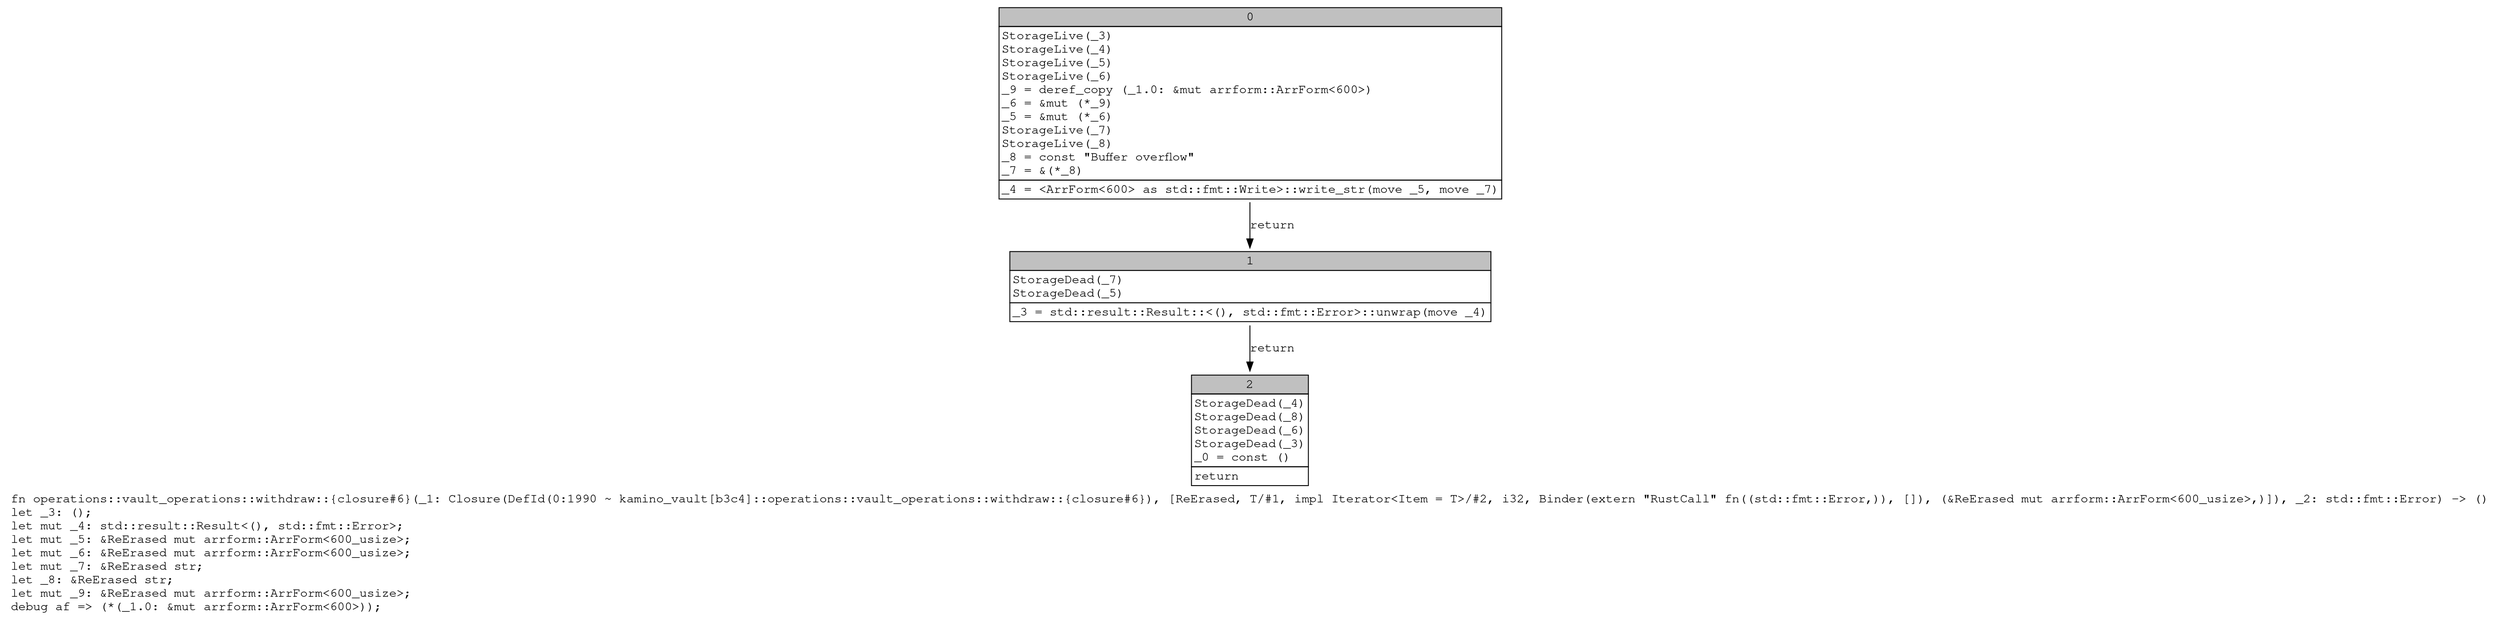 digraph Mir_0_1990 {
    graph [fontname="Courier, monospace"];
    node [fontname="Courier, monospace"];
    edge [fontname="Courier, monospace"];
    label=<fn operations::vault_operations::withdraw::{closure#6}(_1: Closure(DefId(0:1990 ~ kamino_vault[b3c4]::operations::vault_operations::withdraw::{closure#6}), [ReErased, T/#1, impl Iterator&lt;Item = T&gt;/#2, i32, Binder(extern &quot;RustCall&quot; fn((std::fmt::Error,)), []), (&amp;ReErased mut arrform::ArrForm&lt;600_usize&gt;,)]), _2: std::fmt::Error) -&gt; ()<br align="left"/>let _3: ();<br align="left"/>let mut _4: std::result::Result&lt;(), std::fmt::Error&gt;;<br align="left"/>let mut _5: &amp;ReErased mut arrform::ArrForm&lt;600_usize&gt;;<br align="left"/>let mut _6: &amp;ReErased mut arrform::ArrForm&lt;600_usize&gt;;<br align="left"/>let mut _7: &amp;ReErased str;<br align="left"/>let _8: &amp;ReErased str;<br align="left"/>let mut _9: &amp;ReErased mut arrform::ArrForm&lt;600_usize&gt;;<br align="left"/>debug af =&gt; (*(_1.0: &amp;mut arrform::ArrForm&lt;600&gt;));<br align="left"/>>;
    bb0__0_1990 [shape="none", label=<<table border="0" cellborder="1" cellspacing="0"><tr><td bgcolor="gray" align="center" colspan="1">0</td></tr><tr><td align="left" balign="left">StorageLive(_3)<br/>StorageLive(_4)<br/>StorageLive(_5)<br/>StorageLive(_6)<br/>_9 = deref_copy (_1.0: &amp;mut arrform::ArrForm&lt;600&gt;)<br/>_6 = &amp;mut (*_9)<br/>_5 = &amp;mut (*_6)<br/>StorageLive(_7)<br/>StorageLive(_8)<br/>_8 = const &quot;Buffer overflow&quot;<br/>_7 = &amp;(*_8)<br/></td></tr><tr><td align="left">_4 = &lt;ArrForm&lt;600&gt; as std::fmt::Write&gt;::write_str(move _5, move _7)</td></tr></table>>];
    bb1__0_1990 [shape="none", label=<<table border="0" cellborder="1" cellspacing="0"><tr><td bgcolor="gray" align="center" colspan="1">1</td></tr><tr><td align="left" balign="left">StorageDead(_7)<br/>StorageDead(_5)<br/></td></tr><tr><td align="left">_3 = std::result::Result::&lt;(), std::fmt::Error&gt;::unwrap(move _4)</td></tr></table>>];
    bb2__0_1990 [shape="none", label=<<table border="0" cellborder="1" cellspacing="0"><tr><td bgcolor="gray" align="center" colspan="1">2</td></tr><tr><td align="left" balign="left">StorageDead(_4)<br/>StorageDead(_8)<br/>StorageDead(_6)<br/>StorageDead(_3)<br/>_0 = const ()<br/></td></tr><tr><td align="left">return</td></tr></table>>];
    bb0__0_1990 -> bb1__0_1990 [label="return"];
    bb1__0_1990 -> bb2__0_1990 [label="return"];
}
